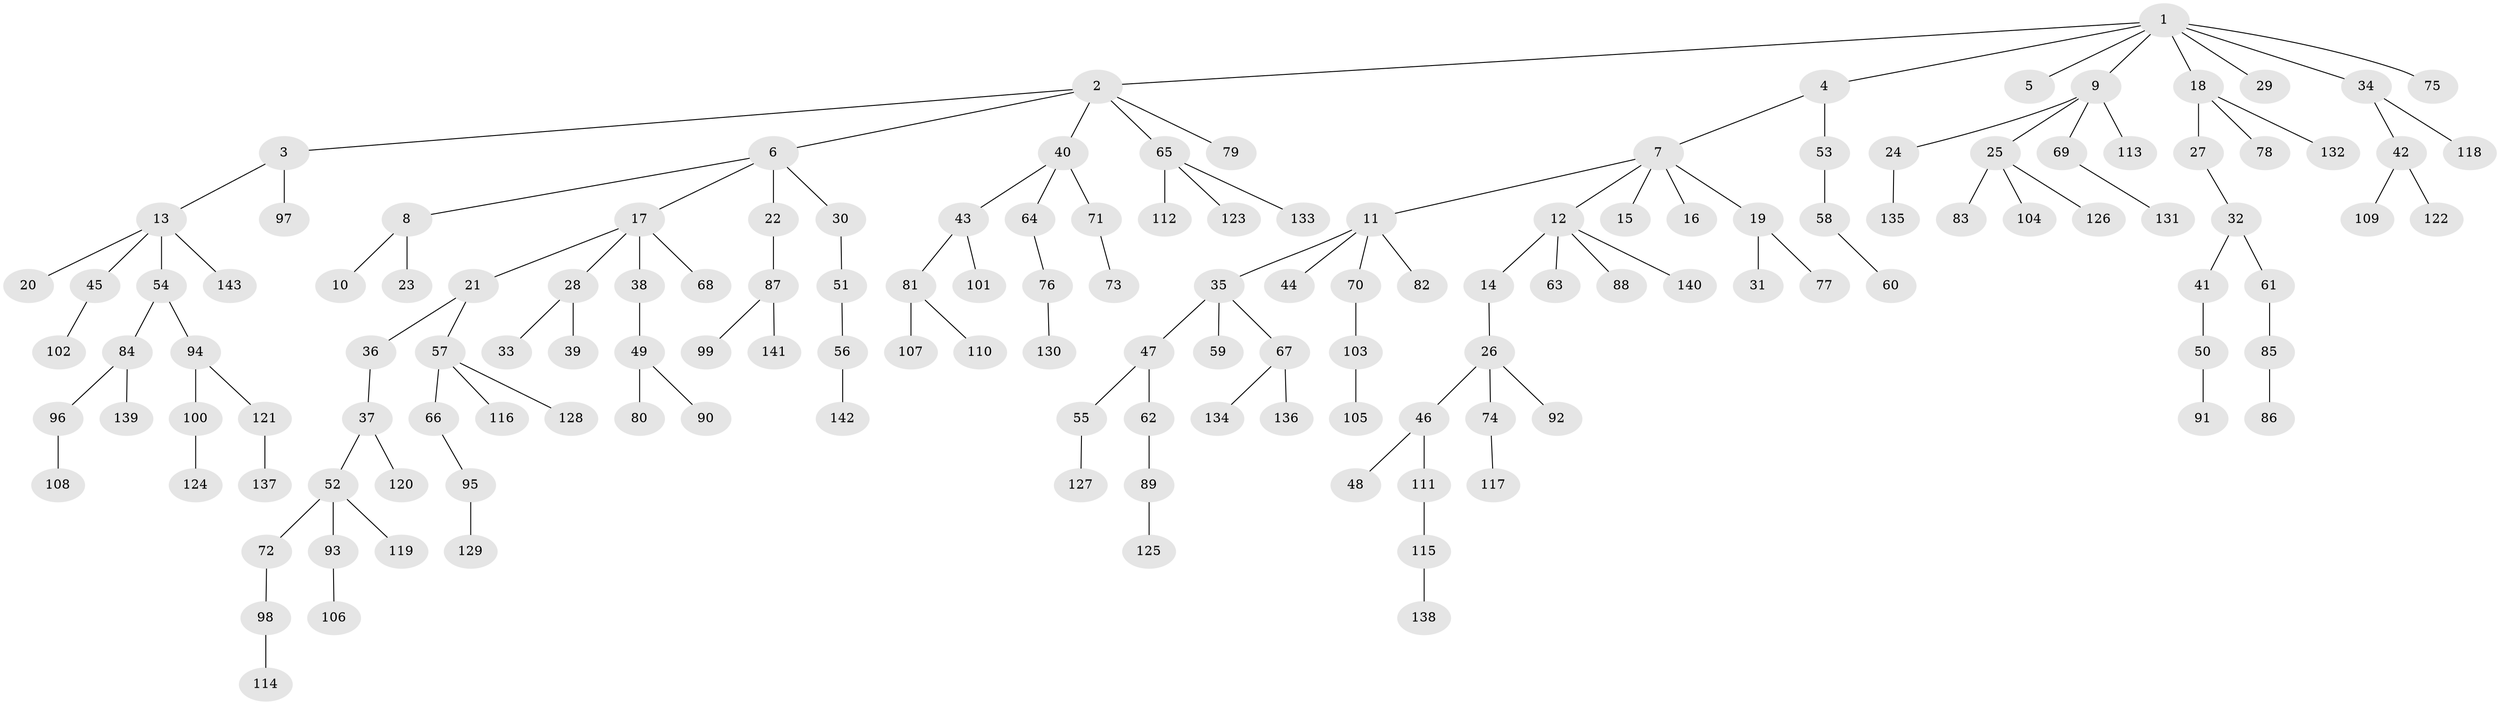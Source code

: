 // Generated by graph-tools (version 1.1) at 2025/26/03/09/25 03:26:33]
// undirected, 143 vertices, 142 edges
graph export_dot {
graph [start="1"]
  node [color=gray90,style=filled];
  1;
  2;
  3;
  4;
  5;
  6;
  7;
  8;
  9;
  10;
  11;
  12;
  13;
  14;
  15;
  16;
  17;
  18;
  19;
  20;
  21;
  22;
  23;
  24;
  25;
  26;
  27;
  28;
  29;
  30;
  31;
  32;
  33;
  34;
  35;
  36;
  37;
  38;
  39;
  40;
  41;
  42;
  43;
  44;
  45;
  46;
  47;
  48;
  49;
  50;
  51;
  52;
  53;
  54;
  55;
  56;
  57;
  58;
  59;
  60;
  61;
  62;
  63;
  64;
  65;
  66;
  67;
  68;
  69;
  70;
  71;
  72;
  73;
  74;
  75;
  76;
  77;
  78;
  79;
  80;
  81;
  82;
  83;
  84;
  85;
  86;
  87;
  88;
  89;
  90;
  91;
  92;
  93;
  94;
  95;
  96;
  97;
  98;
  99;
  100;
  101;
  102;
  103;
  104;
  105;
  106;
  107;
  108;
  109;
  110;
  111;
  112;
  113;
  114;
  115;
  116;
  117;
  118;
  119;
  120;
  121;
  122;
  123;
  124;
  125;
  126;
  127;
  128;
  129;
  130;
  131;
  132;
  133;
  134;
  135;
  136;
  137;
  138;
  139;
  140;
  141;
  142;
  143;
  1 -- 2;
  1 -- 4;
  1 -- 5;
  1 -- 9;
  1 -- 18;
  1 -- 29;
  1 -- 34;
  1 -- 75;
  2 -- 3;
  2 -- 6;
  2 -- 40;
  2 -- 65;
  2 -- 79;
  3 -- 13;
  3 -- 97;
  4 -- 7;
  4 -- 53;
  6 -- 8;
  6 -- 17;
  6 -- 22;
  6 -- 30;
  7 -- 11;
  7 -- 12;
  7 -- 15;
  7 -- 16;
  7 -- 19;
  8 -- 10;
  8 -- 23;
  9 -- 24;
  9 -- 25;
  9 -- 69;
  9 -- 113;
  11 -- 35;
  11 -- 44;
  11 -- 70;
  11 -- 82;
  12 -- 14;
  12 -- 63;
  12 -- 88;
  12 -- 140;
  13 -- 20;
  13 -- 45;
  13 -- 54;
  13 -- 143;
  14 -- 26;
  17 -- 21;
  17 -- 28;
  17 -- 38;
  17 -- 68;
  18 -- 27;
  18 -- 78;
  18 -- 132;
  19 -- 31;
  19 -- 77;
  21 -- 36;
  21 -- 57;
  22 -- 87;
  24 -- 135;
  25 -- 83;
  25 -- 104;
  25 -- 126;
  26 -- 46;
  26 -- 74;
  26 -- 92;
  27 -- 32;
  28 -- 33;
  28 -- 39;
  30 -- 51;
  32 -- 41;
  32 -- 61;
  34 -- 42;
  34 -- 118;
  35 -- 47;
  35 -- 59;
  35 -- 67;
  36 -- 37;
  37 -- 52;
  37 -- 120;
  38 -- 49;
  40 -- 43;
  40 -- 64;
  40 -- 71;
  41 -- 50;
  42 -- 109;
  42 -- 122;
  43 -- 81;
  43 -- 101;
  45 -- 102;
  46 -- 48;
  46 -- 111;
  47 -- 55;
  47 -- 62;
  49 -- 80;
  49 -- 90;
  50 -- 91;
  51 -- 56;
  52 -- 72;
  52 -- 93;
  52 -- 119;
  53 -- 58;
  54 -- 84;
  54 -- 94;
  55 -- 127;
  56 -- 142;
  57 -- 66;
  57 -- 116;
  57 -- 128;
  58 -- 60;
  61 -- 85;
  62 -- 89;
  64 -- 76;
  65 -- 112;
  65 -- 123;
  65 -- 133;
  66 -- 95;
  67 -- 134;
  67 -- 136;
  69 -- 131;
  70 -- 103;
  71 -- 73;
  72 -- 98;
  74 -- 117;
  76 -- 130;
  81 -- 107;
  81 -- 110;
  84 -- 96;
  84 -- 139;
  85 -- 86;
  87 -- 99;
  87 -- 141;
  89 -- 125;
  93 -- 106;
  94 -- 100;
  94 -- 121;
  95 -- 129;
  96 -- 108;
  98 -- 114;
  100 -- 124;
  103 -- 105;
  111 -- 115;
  115 -- 138;
  121 -- 137;
}
